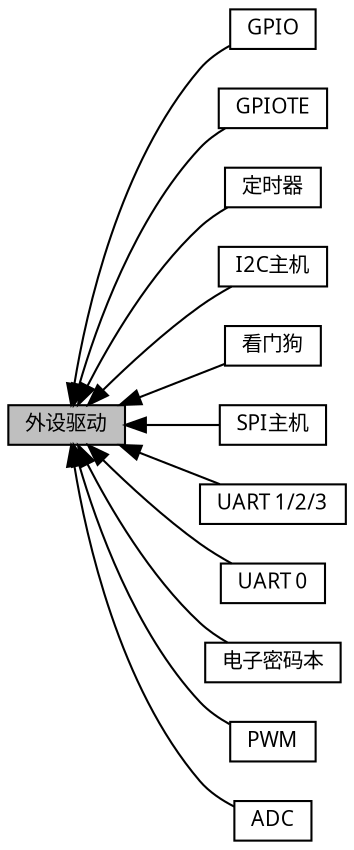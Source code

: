 digraph "外设驱动"
{
  edge [fontname="黑体",fontsize="10",labelfontname="黑体",labelfontsize="10"];
  node [fontname="黑体",fontsize="10",shape=record];
  rankdir=LR;
  Node1 [label="GPIO",height=0.2,width=0.4,color="black", fillcolor="white", style="filled",URL="$group__mwv__if__gpio.html"];
  Node2 [label="GPIOTE",height=0.2,width=0.4,color="black", fillcolor="white", style="filled",URL="$group__mwv__if__gpiote.html"];
  Node0 [label="外设驱动",height=0.2,width=0.4,color="black", fillcolor="grey75", style="filled", fontcolor="black"];
  Node9 [label="定时器",height=0.2,width=0.4,color="black", fillcolor="white", style="filled",URL="$group__mwv__if__timer.html"];
  Node5 [label="I2C主机",height=0.2,width=0.4,color="black", fillcolor="white", style="filled",URL="$group__mwv__if__i2s__m.html"];
  Node10 [label="看门狗",height=0.2,width=0.4,color="black", fillcolor="white", style="filled",URL="$group__mwv__if__wdt.html"];
  Node6 [label="SPI主机",height=0.2,width=0.4,color="black", fillcolor="white", style="filled",URL="$group__mwv__if__spi__master.html"];
  Node8 [label="UART 1/2/3",height=0.2,width=0.4,color="black", fillcolor="white", style="filled",URL="$group__mwv__if__uart__ex.html"];
  Node7 [label="UART 0",height=0.2,width=0.4,color="black", fillcolor="white", style="filled",URL="$group__mwv__if__uart.html"];
  Node11 [label="电子密码本",height=0.2,width=0.4,color="black", fillcolor="white", style="filled",URL="$group__mwv__if__ecb.html"];
  Node4 [label="PWM",height=0.2,width=0.4,color="black", fillcolor="white", style="filled",URL="$group__mwv__if__pwm.html"];
  Node3 [label="ADC",height=0.2,width=0.4,color="black", fillcolor="white", style="filled",URL="$group__mwv__if__adc.html"];
  Node0->Node1 [shape=plaintext, dir="back", style="solid"];
  Node0->Node2 [shape=plaintext, dir="back", style="solid"];
  Node0->Node3 [shape=plaintext, dir="back", style="solid"];
  Node0->Node4 [shape=plaintext, dir="back", style="solid"];
  Node0->Node5 [shape=plaintext, dir="back", style="solid"];
  Node0->Node6 [shape=plaintext, dir="back", style="solid"];
  Node0->Node7 [shape=plaintext, dir="back", style="solid"];
  Node0->Node8 [shape=plaintext, dir="back", style="solid"];
  Node0->Node9 [shape=plaintext, dir="back", style="solid"];
  Node0->Node10 [shape=plaintext, dir="back", style="solid"];
  Node0->Node11 [shape=plaintext, dir="back", style="solid"];
}
